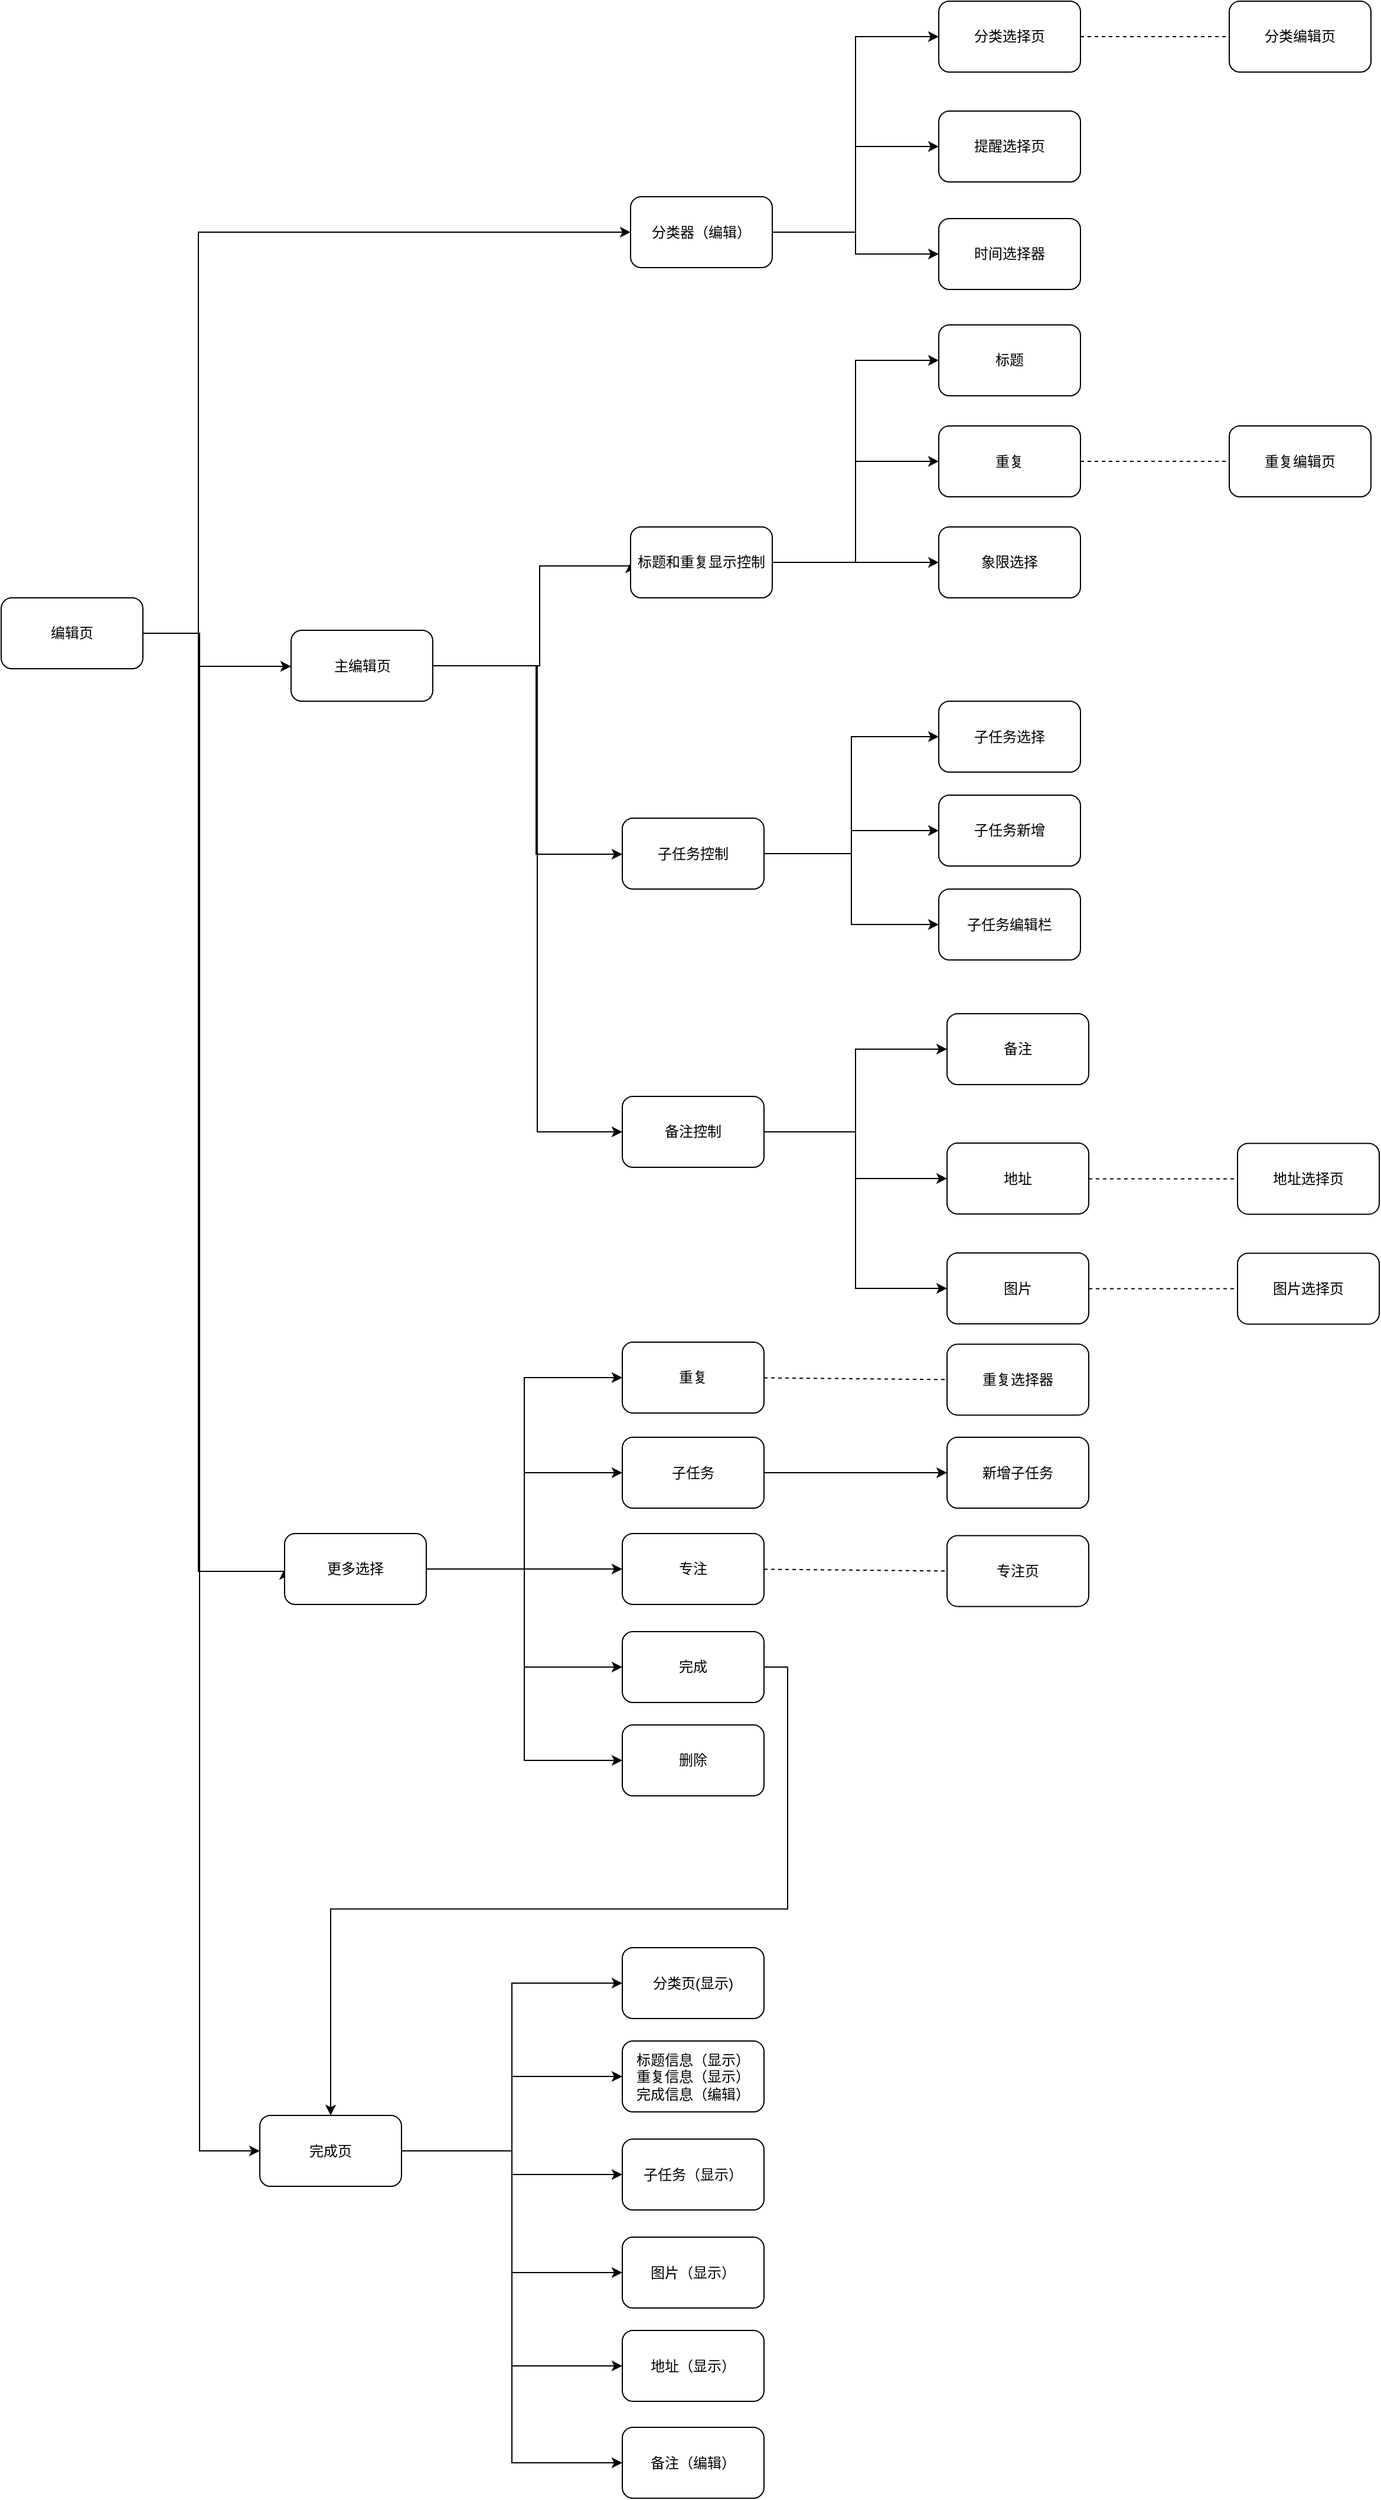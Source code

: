 <mxfile version="11.3.0" type="github" pages="2"><diagram id="E-EVaM0-mpI5BpCN-iP8" name="第 1 页"><mxGraphModel dx="1038" dy="1716" grid="0" gridSize="10" guides="1" tooltips="1" connect="1" arrows="1" fold="1" page="1" pageScale="1" pageWidth="827" pageHeight="1169" math="0" shadow="0"><root><mxCell id="0"/><mxCell id="1" parent="0"/><mxCell id="C4l90iyK_8GlOni1NGn3-2" style="edgeStyle=orthogonalEdgeStyle;rounded=0;orthogonalLoop=1;jettySize=auto;html=1;exitX=1;exitY=0.5;exitDx=0;exitDy=0;entryX=0;entryY=0.5;entryDx=0;entryDy=0;" edge="1" parent="1" source="C4l90iyK_8GlOni1NGn3-1" target="C4l90iyK_8GlOni1NGn3-3"><mxGeometry relative="1" as="geometry"><mxPoint x="233.2" y="131.2" as="targetPoint"/><Array as="points"><mxPoint x="234" y="377"/><mxPoint x="234" y="38"/></Array></mxGeometry></mxCell><mxCell id="C4l90iyK_8GlOni1NGn3-6" style="edgeStyle=orthogonalEdgeStyle;rounded=0;orthogonalLoop=1;jettySize=auto;html=1;exitX=1;exitY=0.5;exitDx=0;exitDy=0;" edge="1" parent="1" source="C4l90iyK_8GlOni1NGn3-1" target="C4l90iyK_8GlOni1NGn3-4"><mxGeometry relative="1" as="geometry"><Array as="points"><mxPoint x="235" y="377"/><mxPoint x="235" y="405"/></Array></mxGeometry></mxCell><mxCell id="C4l90iyK_8GlOni1NGn3-7" style="edgeStyle=orthogonalEdgeStyle;rounded=0;orthogonalLoop=1;jettySize=auto;html=1;exitX=1;exitY=0.5;exitDx=0;exitDy=0;entryX=0;entryY=0.5;entryDx=0;entryDy=0;" edge="1" parent="1" source="C4l90iyK_8GlOni1NGn3-1" target="C4l90iyK_8GlOni1NGn3-5"><mxGeometry relative="1" as="geometry"><Array as="points"><mxPoint x="235" y="377"/><mxPoint x="235" y="1662"/></Array></mxGeometry></mxCell><mxCell id="C4l90iyK_8GlOni1NGn3-24" style="edgeStyle=orthogonalEdgeStyle;rounded=0;orthogonalLoop=1;jettySize=auto;html=1;exitX=1;exitY=0.5;exitDx=0;exitDy=0;entryX=0;entryY=0.5;entryDx=0;entryDy=0;" edge="1" parent="1" source="C4l90iyK_8GlOni1NGn3-1" target="C4l90iyK_8GlOni1NGn3-23"><mxGeometry relative="1" as="geometry"><Array as="points"><mxPoint x="234" y="377"/><mxPoint x="234" y="1171"/></Array></mxGeometry></mxCell><mxCell id="C4l90iyK_8GlOni1NGn3-1" value="编辑页" style="rounded=1;whiteSpace=wrap;html=1;" vertex="1" parent="1"><mxGeometry x="67" y="347" width="120" height="60" as="geometry"/></mxCell><mxCell id="C4l90iyK_8GlOni1NGn3-66" style="edgeStyle=orthogonalEdgeStyle;rounded=0;orthogonalLoop=1;jettySize=auto;html=1;exitX=1;exitY=0.5;exitDx=0;exitDy=0;entryX=0;entryY=0.5;entryDx=0;entryDy=0;" edge="1" parent="1" source="C4l90iyK_8GlOni1NGn3-3" target="C4l90iyK_8GlOni1NGn3-60"><mxGeometry relative="1" as="geometry"/></mxCell><mxCell id="C4l90iyK_8GlOni1NGn3-67" style="edgeStyle=orthogonalEdgeStyle;rounded=0;orthogonalLoop=1;jettySize=auto;html=1;exitX=1;exitY=0.5;exitDx=0;exitDy=0;entryX=0;entryY=0.5;entryDx=0;entryDy=0;" edge="1" parent="1" source="C4l90iyK_8GlOni1NGn3-3" target="C4l90iyK_8GlOni1NGn3-61"><mxGeometry relative="1" as="geometry"/></mxCell><mxCell id="C4l90iyK_8GlOni1NGn3-68" style="edgeStyle=orthogonalEdgeStyle;rounded=0;orthogonalLoop=1;jettySize=auto;html=1;exitX=1;exitY=0.5;exitDx=0;exitDy=0;" edge="1" parent="1" source="C4l90iyK_8GlOni1NGn3-3" target="C4l90iyK_8GlOni1NGn3-64"><mxGeometry relative="1" as="geometry"/></mxCell><mxCell id="C4l90iyK_8GlOni1NGn3-3" value="分类器（编辑）" style="rounded=1;whiteSpace=wrap;html=1;" vertex="1" parent="1"><mxGeometry x="600" y="7.5" width="120" height="60" as="geometry"/></mxCell><mxCell id="C4l90iyK_8GlOni1NGn3-12" style="edgeStyle=orthogonalEdgeStyle;rounded=0;orthogonalLoop=1;jettySize=auto;html=1;exitX=1;exitY=0.5;exitDx=0;exitDy=0;entryX=0;entryY=0.5;entryDx=0;entryDy=0;" edge="1" parent="1" source="C4l90iyK_8GlOni1NGn3-4" target="C4l90iyK_8GlOni1NGn3-9"><mxGeometry relative="1" as="geometry"><Array as="points"><mxPoint x="523" y="405"/><mxPoint x="523" y="320"/></Array></mxGeometry></mxCell><mxCell id="C4l90iyK_8GlOni1NGn3-13" style="edgeStyle=orthogonalEdgeStyle;rounded=0;orthogonalLoop=1;jettySize=auto;html=1;exitX=1;exitY=0.5;exitDx=0;exitDy=0;" edge="1" parent="1" source="C4l90iyK_8GlOni1NGn3-4" target="C4l90iyK_8GlOni1NGn3-10"><mxGeometry relative="1" as="geometry"><Array as="points"><mxPoint x="520" y="405"/><mxPoint x="520" y="564"/></Array></mxGeometry></mxCell><mxCell id="C4l90iyK_8GlOni1NGn3-14" style="edgeStyle=orthogonalEdgeStyle;rounded=0;orthogonalLoop=1;jettySize=auto;html=1;exitX=1;exitY=0.5;exitDx=0;exitDy=0;entryX=0;entryY=0.5;entryDx=0;entryDy=0;" edge="1" parent="1" source="C4l90iyK_8GlOni1NGn3-4" target="C4l90iyK_8GlOni1NGn3-11"><mxGeometry relative="1" as="geometry"><Array as="points"><mxPoint x="521" y="405"/><mxPoint x="521" y="799"/></Array></mxGeometry></mxCell><mxCell id="C4l90iyK_8GlOni1NGn3-4" value="主编辑页" style="rounded=1;whiteSpace=wrap;html=1;" vertex="1" parent="1"><mxGeometry x="312.5" y="374.5" width="120" height="60" as="geometry"/></mxCell><mxCell id="C4l90iyK_8GlOni1NGn3-53" style="edgeStyle=orthogonalEdgeStyle;rounded=0;orthogonalLoop=1;jettySize=auto;html=1;exitX=1;exitY=0.5;exitDx=0;exitDy=0;entryX=0;entryY=0.5;entryDx=0;entryDy=0;" edge="1" parent="1" source="C4l90iyK_8GlOni1NGn3-5" target="C4l90iyK_8GlOni1NGn3-47"><mxGeometry relative="1" as="geometry"/></mxCell><mxCell id="C4l90iyK_8GlOni1NGn3-54" style="edgeStyle=orthogonalEdgeStyle;rounded=0;orthogonalLoop=1;jettySize=auto;html=1;exitX=1;exitY=0.5;exitDx=0;exitDy=0;entryX=0;entryY=0.5;entryDx=0;entryDy=0;" edge="1" parent="1" source="C4l90iyK_8GlOni1NGn3-5" target="C4l90iyK_8GlOni1NGn3-48"><mxGeometry relative="1" as="geometry"/></mxCell><mxCell id="C4l90iyK_8GlOni1NGn3-55" style="edgeStyle=orthogonalEdgeStyle;rounded=0;orthogonalLoop=1;jettySize=auto;html=1;exitX=1;exitY=0.5;exitDx=0;exitDy=0;" edge="1" parent="1" source="C4l90iyK_8GlOni1NGn3-5" target="C4l90iyK_8GlOni1NGn3-49"><mxGeometry relative="1" as="geometry"/></mxCell><mxCell id="C4l90iyK_8GlOni1NGn3-56" style="edgeStyle=orthogonalEdgeStyle;rounded=0;orthogonalLoop=1;jettySize=auto;html=1;exitX=1;exitY=0.5;exitDx=0;exitDy=0;entryX=0;entryY=0.5;entryDx=0;entryDy=0;" edge="1" parent="1" source="C4l90iyK_8GlOni1NGn3-5" target="C4l90iyK_8GlOni1NGn3-50"><mxGeometry relative="1" as="geometry"/></mxCell><mxCell id="C4l90iyK_8GlOni1NGn3-57" style="edgeStyle=orthogonalEdgeStyle;rounded=0;orthogonalLoop=1;jettySize=auto;html=1;exitX=1;exitY=0.5;exitDx=0;exitDy=0;entryX=0;entryY=0.5;entryDx=0;entryDy=0;" edge="1" parent="1" source="C4l90iyK_8GlOni1NGn3-5" target="C4l90iyK_8GlOni1NGn3-51"><mxGeometry relative="1" as="geometry"/></mxCell><mxCell id="C4l90iyK_8GlOni1NGn3-58" style="edgeStyle=orthogonalEdgeStyle;rounded=0;orthogonalLoop=1;jettySize=auto;html=1;exitX=1;exitY=0.5;exitDx=0;exitDy=0;entryX=0;entryY=0.5;entryDx=0;entryDy=0;" edge="1" parent="1" source="C4l90iyK_8GlOni1NGn3-5" target="C4l90iyK_8GlOni1NGn3-52"><mxGeometry relative="1" as="geometry"/></mxCell><mxCell id="C4l90iyK_8GlOni1NGn3-5" value="完成页" style="rounded=1;whiteSpace=wrap;html=1;" vertex="1" parent="1"><mxGeometry x="286" y="1631.5" width="120" height="60" as="geometry"/></mxCell><mxCell id="C4l90iyK_8GlOni1NGn3-85" style="edgeStyle=orthogonalEdgeStyle;rounded=0;orthogonalLoop=1;jettySize=auto;html=1;exitX=1;exitY=0.5;exitDx=0;exitDy=0;entryX=0;entryY=0.5;entryDx=0;entryDy=0;" edge="1" parent="1" source="C4l90iyK_8GlOni1NGn3-9" target="C4l90iyK_8GlOni1NGn3-15"><mxGeometry relative="1" as="geometry"/></mxCell><mxCell id="C4l90iyK_8GlOni1NGn3-86" style="edgeStyle=orthogonalEdgeStyle;rounded=0;orthogonalLoop=1;jettySize=auto;html=1;exitX=1;exitY=0.5;exitDx=0;exitDy=0;entryX=0;entryY=0.5;entryDx=0;entryDy=0;" edge="1" parent="1" source="C4l90iyK_8GlOni1NGn3-9" target="C4l90iyK_8GlOni1NGn3-16"><mxGeometry relative="1" as="geometry"/></mxCell><mxCell id="C4l90iyK_8GlOni1NGn3-87" style="edgeStyle=orthogonalEdgeStyle;rounded=0;orthogonalLoop=1;jettySize=auto;html=1;exitX=1;exitY=0.5;exitDx=0;exitDy=0;entryX=0;entryY=0.5;entryDx=0;entryDy=0;" edge="1" parent="1" source="C4l90iyK_8GlOni1NGn3-9" target="C4l90iyK_8GlOni1NGn3-20"><mxGeometry relative="1" as="geometry"/></mxCell><mxCell id="C4l90iyK_8GlOni1NGn3-9" value="标题和重复显示控制" style="rounded=1;whiteSpace=wrap;html=1;" vertex="1" parent="1"><mxGeometry x="600" y="287" width="120" height="60" as="geometry"/></mxCell><mxCell id="C4l90iyK_8GlOni1NGn3-28" style="edgeStyle=orthogonalEdgeStyle;rounded=0;orthogonalLoop=1;jettySize=auto;html=1;exitX=1;exitY=0.5;exitDx=0;exitDy=0;entryX=0;entryY=0.5;entryDx=0;entryDy=0;" edge="1" parent="1" source="C4l90iyK_8GlOni1NGn3-10" target="C4l90iyK_8GlOni1NGn3-25"><mxGeometry relative="1" as="geometry"/></mxCell><mxCell id="C4l90iyK_8GlOni1NGn3-29" style="edgeStyle=orthogonalEdgeStyle;rounded=0;orthogonalLoop=1;jettySize=auto;html=1;exitX=1;exitY=0.5;exitDx=0;exitDy=0;" edge="1" parent="1" source="C4l90iyK_8GlOni1NGn3-10" target="C4l90iyK_8GlOni1NGn3-27"><mxGeometry relative="1" as="geometry"/></mxCell><mxCell id="C4l90iyK_8GlOni1NGn3-30" style="edgeStyle=orthogonalEdgeStyle;rounded=0;orthogonalLoop=1;jettySize=auto;html=1;exitX=1;exitY=0.5;exitDx=0;exitDy=0;entryX=0;entryY=0.5;entryDx=0;entryDy=0;" edge="1" parent="1" source="C4l90iyK_8GlOni1NGn3-10" target="C4l90iyK_8GlOni1NGn3-26"><mxGeometry relative="1" as="geometry"/></mxCell><mxCell id="C4l90iyK_8GlOni1NGn3-10" value="子任务控制" style="rounded=1;whiteSpace=wrap;html=1;" vertex="1" parent="1"><mxGeometry x="593" y="533.5" width="120" height="60" as="geometry"/></mxCell><mxCell id="C4l90iyK_8GlOni1NGn3-34" style="edgeStyle=orthogonalEdgeStyle;rounded=0;orthogonalLoop=1;jettySize=auto;html=1;exitX=1;exitY=0.5;exitDx=0;exitDy=0;entryX=0;entryY=0.5;entryDx=0;entryDy=0;" edge="1" parent="1" source="C4l90iyK_8GlOni1NGn3-11" target="C4l90iyK_8GlOni1NGn3-31"><mxGeometry relative="1" as="geometry"/></mxCell><mxCell id="C4l90iyK_8GlOni1NGn3-35" style="edgeStyle=orthogonalEdgeStyle;rounded=0;orthogonalLoop=1;jettySize=auto;html=1;exitX=1;exitY=0.5;exitDx=0;exitDy=0;entryX=0;entryY=0.5;entryDx=0;entryDy=0;" edge="1" parent="1" source="C4l90iyK_8GlOni1NGn3-11" target="C4l90iyK_8GlOni1NGn3-32"><mxGeometry relative="1" as="geometry"/></mxCell><mxCell id="C4l90iyK_8GlOni1NGn3-36" style="edgeStyle=orthogonalEdgeStyle;rounded=0;orthogonalLoop=1;jettySize=auto;html=1;exitX=1;exitY=0.5;exitDx=0;exitDy=0;entryX=0;entryY=0.5;entryDx=0;entryDy=0;" edge="1" parent="1" source="C4l90iyK_8GlOni1NGn3-11" target="C4l90iyK_8GlOni1NGn3-33"><mxGeometry relative="1" as="geometry"/></mxCell><mxCell id="C4l90iyK_8GlOni1NGn3-11" value="备注控制" style="rounded=1;whiteSpace=wrap;html=1;" vertex="1" parent="1"><mxGeometry x="593" y="769" width="120" height="60" as="geometry"/></mxCell><mxCell id="C4l90iyK_8GlOni1NGn3-15" value="标题" style="rounded=1;whiteSpace=wrap;html=1;" vertex="1" parent="1"><mxGeometry x="861" y="116" width="120" height="60" as="geometry"/></mxCell><mxCell id="C4l90iyK_8GlOni1NGn3-16" value="重复" style="rounded=1;whiteSpace=wrap;html=1;" vertex="1" parent="1"><mxGeometry x="861" y="201.5" width="120" height="60" as="geometry"/></mxCell><mxCell id="C4l90iyK_8GlOni1NGn3-20" value="象限选择" style="rounded=1;whiteSpace=wrap;html=1;" vertex="1" parent="1"><mxGeometry x="861" y="287" width="120" height="60" as="geometry"/></mxCell><mxCell id="C4l90iyK_8GlOni1NGn3-88" style="edgeStyle=orthogonalEdgeStyle;rounded=0;orthogonalLoop=1;jettySize=auto;html=1;exitX=1;exitY=0.5;exitDx=0;exitDy=0;" edge="1" parent="1" source="C4l90iyK_8GlOni1NGn3-23" target="C4l90iyK_8GlOni1NGn3-39"><mxGeometry relative="1" as="geometry"/></mxCell><mxCell id="C4l90iyK_8GlOni1NGn3-89" style="edgeStyle=orthogonalEdgeStyle;rounded=0;orthogonalLoop=1;jettySize=auto;html=1;exitX=1;exitY=0.5;exitDx=0;exitDy=0;entryX=0;entryY=0.5;entryDx=0;entryDy=0;" edge="1" parent="1" source="C4l90iyK_8GlOni1NGn3-23" target="C4l90iyK_8GlOni1NGn3-37"><mxGeometry relative="1" as="geometry"/></mxCell><mxCell id="C4l90iyK_8GlOni1NGn3-90" style="edgeStyle=orthogonalEdgeStyle;rounded=0;orthogonalLoop=1;jettySize=auto;html=1;exitX=1;exitY=0.5;exitDx=0;exitDy=0;entryX=0;entryY=0.5;entryDx=0;entryDy=0;" edge="1" parent="1" source="C4l90iyK_8GlOni1NGn3-23" target="C4l90iyK_8GlOni1NGn3-40"><mxGeometry relative="1" as="geometry"/></mxCell><mxCell id="C4l90iyK_8GlOni1NGn3-91" style="edgeStyle=orthogonalEdgeStyle;rounded=0;orthogonalLoop=1;jettySize=auto;html=1;exitX=1;exitY=0.5;exitDx=0;exitDy=0;entryX=0;entryY=0.5;entryDx=0;entryDy=0;" edge="1" parent="1" source="C4l90iyK_8GlOni1NGn3-23" target="C4l90iyK_8GlOni1NGn3-38"><mxGeometry relative="1" as="geometry"/></mxCell><mxCell id="C4l90iyK_8GlOni1NGn3-92" style="edgeStyle=orthogonalEdgeStyle;rounded=0;orthogonalLoop=1;jettySize=auto;html=1;exitX=1;exitY=0.5;exitDx=0;exitDy=0;entryX=0;entryY=0.5;entryDx=0;entryDy=0;" edge="1" parent="1" source="C4l90iyK_8GlOni1NGn3-23" target="C4l90iyK_8GlOni1NGn3-41"><mxGeometry relative="1" as="geometry"/></mxCell><mxCell id="C4l90iyK_8GlOni1NGn3-23" value="更多选择" style="rounded=1;whiteSpace=wrap;html=1;" vertex="1" parent="1"><mxGeometry x="307" y="1139" width="120" height="60" as="geometry"/></mxCell><mxCell id="C4l90iyK_8GlOni1NGn3-25" value="子任务选择" style="rounded=1;whiteSpace=wrap;html=1;" vertex="1" parent="1"><mxGeometry x="861" y="434.5" width="120" height="60" as="geometry"/></mxCell><mxCell id="C4l90iyK_8GlOni1NGn3-26" value="子任务编辑栏" style="rounded=1;whiteSpace=wrap;html=1;" vertex="1" parent="1"><mxGeometry x="861" y="593.5" width="120" height="60" as="geometry"/></mxCell><mxCell id="C4l90iyK_8GlOni1NGn3-27" value="子任务新增" style="rounded=1;whiteSpace=wrap;html=1;" vertex="1" parent="1"><mxGeometry x="861" y="514" width="120" height="60" as="geometry"/></mxCell><mxCell id="C4l90iyK_8GlOni1NGn3-31" value="备注" style="rounded=1;whiteSpace=wrap;html=1;" vertex="1" parent="1"><mxGeometry x="868" y="699" width="120" height="60" as="geometry"/></mxCell><mxCell id="C4l90iyK_8GlOni1NGn3-32" value="地址" style="rounded=1;whiteSpace=wrap;html=1;" vertex="1" parent="1"><mxGeometry x="868" y="808.5" width="120" height="60" as="geometry"/></mxCell><mxCell id="C4l90iyK_8GlOni1NGn3-33" value="图片" style="rounded=1;whiteSpace=wrap;html=1;" vertex="1" parent="1"><mxGeometry x="868" y="901.5" width="120" height="60" as="geometry"/></mxCell><mxCell id="C4l90iyK_8GlOni1NGn3-37" value="重复" style="rounded=1;whiteSpace=wrap;html=1;" vertex="1" parent="1"><mxGeometry x="593" y="977" width="120" height="60" as="geometry"/></mxCell><mxCell id="C4l90iyK_8GlOni1NGn3-84" style="edgeStyle=orthogonalEdgeStyle;rounded=0;orthogonalLoop=1;jettySize=auto;html=1;exitX=1;exitY=0.5;exitDx=0;exitDy=0;" edge="1" parent="1" source="C4l90iyK_8GlOni1NGn3-38" target="C4l90iyK_8GlOni1NGn3-83"><mxGeometry relative="1" as="geometry"/></mxCell><mxCell id="C4l90iyK_8GlOni1NGn3-38" value="子任务" style="rounded=1;whiteSpace=wrap;html=1;" vertex="1" parent="1"><mxGeometry x="593" y="1057.5" width="120" height="60" as="geometry"/></mxCell><mxCell id="C4l90iyK_8GlOni1NGn3-39" value="专注" style="rounded=1;whiteSpace=wrap;html=1;" vertex="1" parent="1"><mxGeometry x="593" y="1139" width="120" height="60" as="geometry"/></mxCell><mxCell id="C4l90iyK_8GlOni1NGn3-82" style="edgeStyle=orthogonalEdgeStyle;rounded=0;orthogonalLoop=1;jettySize=auto;html=1;exitX=1;exitY=0.5;exitDx=0;exitDy=0;entryX=0.5;entryY=0;entryDx=0;entryDy=0;" edge="1" parent="1" source="C4l90iyK_8GlOni1NGn3-40" target="C4l90iyK_8GlOni1NGn3-5"><mxGeometry relative="1" as="geometry"/></mxCell><mxCell id="C4l90iyK_8GlOni1NGn3-40" value="完成" style="rounded=1;whiteSpace=wrap;html=1;" vertex="1" parent="1"><mxGeometry x="593" y="1222" width="120" height="60" as="geometry"/></mxCell><mxCell id="C4l90iyK_8GlOni1NGn3-41" value="删除" style="rounded=1;whiteSpace=wrap;html=1;" vertex="1" parent="1"><mxGeometry x="593" y="1301" width="120" height="60" as="geometry"/></mxCell><mxCell id="C4l90iyK_8GlOni1NGn3-47" value="分类页(显示)" style="rounded=1;whiteSpace=wrap;html=1;" vertex="1" parent="1"><mxGeometry x="593" y="1489.5" width="120" height="60" as="geometry"/></mxCell><mxCell id="C4l90iyK_8GlOni1NGn3-48" value="标题信息（显示）&lt;br&gt;重复信息（显示）&lt;br&gt;完成信息（编辑）" style="rounded=1;whiteSpace=wrap;html=1;" vertex="1" parent="1"><mxGeometry x="593" y="1568.5" width="120" height="60" as="geometry"/></mxCell><mxCell id="C4l90iyK_8GlOni1NGn3-49" value="子任务（显示）" style="rounded=1;whiteSpace=wrap;html=1;" vertex="1" parent="1"><mxGeometry x="593" y="1651.5" width="120" height="60" as="geometry"/></mxCell><mxCell id="C4l90iyK_8GlOni1NGn3-50" value="图片（显示）" style="rounded=1;whiteSpace=wrap;html=1;" vertex="1" parent="1"><mxGeometry x="593" y="1734.5" width="120" height="60" as="geometry"/></mxCell><mxCell id="C4l90iyK_8GlOni1NGn3-51" value="地址（显示）" style="rounded=1;whiteSpace=wrap;html=1;" vertex="1" parent="1"><mxGeometry x="593" y="1813.5" width="120" height="60" as="geometry"/></mxCell><mxCell id="C4l90iyK_8GlOni1NGn3-52" value="备注（编辑）" style="rounded=1;whiteSpace=wrap;html=1;" vertex="1" parent="1"><mxGeometry x="593" y="1895.5" width="120" height="60" as="geometry"/></mxCell><mxCell id="C4l90iyK_8GlOni1NGn3-60" value="分类选择页" style="rounded=1;whiteSpace=wrap;html=1;" vertex="1" parent="1"><mxGeometry x="861" y="-158" width="120" height="60" as="geometry"/></mxCell><mxCell id="C4l90iyK_8GlOni1NGn3-61" value="提醒选择页" style="rounded=1;whiteSpace=wrap;html=1;" vertex="1" parent="1"><mxGeometry x="861" y="-65" width="120" height="60" as="geometry"/></mxCell><mxCell id="C4l90iyK_8GlOni1NGn3-64" value="时间选择器" style="rounded=1;whiteSpace=wrap;html=1;" vertex="1" parent="1"><mxGeometry x="861" y="26" width="120" height="60" as="geometry"/></mxCell><mxCell id="C4l90iyK_8GlOni1NGn3-69" value="分类编辑页" style="rounded=1;whiteSpace=wrap;html=1;" vertex="1" parent="1"><mxGeometry x="1107" y="-158" width="120" height="60" as="geometry"/></mxCell><mxCell id="C4l90iyK_8GlOni1NGn3-71" value="" style="endArrow=none;dashed=1;html=1;entryX=0;entryY=0.5;entryDx=0;entryDy=0;exitX=1;exitY=0.5;exitDx=0;exitDy=0;" edge="1" parent="1" source="C4l90iyK_8GlOni1NGn3-60" target="C4l90iyK_8GlOni1NGn3-69"><mxGeometry width="50" height="50" relative="1" as="geometry"><mxPoint x="1051" y="-35" as="sourcePoint"/><mxPoint x="1101" y="-85" as="targetPoint"/></mxGeometry></mxCell><mxCell id="C4l90iyK_8GlOni1NGn3-72" value="重复编辑页" style="rounded=1;whiteSpace=wrap;html=1;" vertex="1" parent="1"><mxGeometry x="1107" y="201.5" width="120" height="60" as="geometry"/></mxCell><mxCell id="C4l90iyK_8GlOni1NGn3-73" value="" style="endArrow=none;dashed=1;html=1;entryX=0;entryY=0.5;entryDx=0;entryDy=0;exitX=1;exitY=0.5;exitDx=0;exitDy=0;" edge="1" parent="1" target="C4l90iyK_8GlOni1NGn3-72" source="C4l90iyK_8GlOni1NGn3-16"><mxGeometry width="50" height="50" relative="1" as="geometry"><mxPoint x="984" y="225" as="sourcePoint"/><mxPoint x="1104" y="268" as="targetPoint"/></mxGeometry></mxCell><mxCell id="C4l90iyK_8GlOni1NGn3-74" value="地址选择页" style="rounded=1;whiteSpace=wrap;html=1;" vertex="1" parent="1"><mxGeometry x="1114" y="808.7" width="120" height="60" as="geometry"/></mxCell><mxCell id="C4l90iyK_8GlOni1NGn3-75" value="" style="endArrow=none;dashed=1;html=1;entryX=0;entryY=0.5;entryDx=0;entryDy=0;exitX=1;exitY=0.5;exitDx=0;exitDy=0;" edge="1" parent="1" target="C4l90iyK_8GlOni1NGn3-74"><mxGeometry width="50" height="50" relative="1" as="geometry"><mxPoint x="988" y="838.7" as="sourcePoint"/><mxPoint x="1111" y="875.2" as="targetPoint"/></mxGeometry></mxCell><mxCell id="C4l90iyK_8GlOni1NGn3-76" value="图片选择页" style="rounded=1;whiteSpace=wrap;html=1;" vertex="1" parent="1"><mxGeometry x="1114" y="901.7" width="120" height="60" as="geometry"/></mxCell><mxCell id="C4l90iyK_8GlOni1NGn3-77" value="" style="endArrow=none;dashed=1;html=1;entryX=0;entryY=0.5;entryDx=0;entryDy=0;exitX=1;exitY=0.5;exitDx=0;exitDy=0;" edge="1" parent="1" target="C4l90iyK_8GlOni1NGn3-76"><mxGeometry width="50" height="50" relative="1" as="geometry"><mxPoint x="988" y="931.7" as="sourcePoint"/><mxPoint x="1111" y="968.2" as="targetPoint"/></mxGeometry></mxCell><mxCell id="C4l90iyK_8GlOni1NGn3-78" value="重复选择器" style="rounded=1;whiteSpace=wrap;html=1;" vertex="1" parent="1"><mxGeometry x="868" y="978.7" width="120" height="60" as="geometry"/></mxCell><mxCell id="C4l90iyK_8GlOni1NGn3-79" value="" style="endArrow=none;dashed=1;html=1;entryX=0;entryY=0.5;entryDx=0;entryDy=0;exitX=1;exitY=0.5;exitDx=0;exitDy=0;" edge="1" parent="1" target="C4l90iyK_8GlOni1NGn3-78"><mxGeometry width="50" height="50" relative="1" as="geometry"><mxPoint x="713" y="1007.2" as="sourcePoint"/><mxPoint x="836" y="1043.7" as="targetPoint"/></mxGeometry></mxCell><mxCell id="C4l90iyK_8GlOni1NGn3-80" value="专注页" style="rounded=1;whiteSpace=wrap;html=1;" vertex="1" parent="1"><mxGeometry x="868" y="1140.7" width="120" height="60" as="geometry"/></mxCell><mxCell id="C4l90iyK_8GlOni1NGn3-81" value="" style="endArrow=none;dashed=1;html=1;entryX=0;entryY=0.5;entryDx=0;entryDy=0;exitX=1;exitY=0.5;exitDx=0;exitDy=0;" edge="1" parent="1" target="C4l90iyK_8GlOni1NGn3-80"><mxGeometry width="50" height="50" relative="1" as="geometry"><mxPoint x="713" y="1169.2" as="sourcePoint"/><mxPoint x="836" y="1205.7" as="targetPoint"/></mxGeometry></mxCell><mxCell id="C4l90iyK_8GlOni1NGn3-83" value="新增子任务" style="rounded=1;whiteSpace=wrap;html=1;" vertex="1" parent="1"><mxGeometry x="868" y="1057.5" width="120" height="60" as="geometry"/></mxCell></root></mxGraphModel></diagram><diagram id="rypONze8EaRUOu0Riv3M" name="第 2 页"><mxGraphModel dx="1038" dy="1716" grid="0" gridSize="10" guides="1" tooltips="1" connect="1" arrows="1" fold="1" page="1" pageScale="1" pageWidth="827" pageHeight="1169" math="0" shadow="0"><root><mxCell id="2_CleaWj6bmoGQYZJn0n-0"/><mxCell id="2_CleaWj6bmoGQYZJn0n-1" parent="2_CleaWj6bmoGQYZJn0n-0"/><mxCell id="vnyB6aosU0FdPd92mv6U-2" style="edgeStyle=orthogonalEdgeStyle;rounded=0;orthogonalLoop=1;jettySize=auto;html=1;exitX=1;exitY=0.5;exitDx=0;exitDy=0;entryX=0;entryY=0.5;entryDx=0;entryDy=0;" edge="1" parent="2_CleaWj6bmoGQYZJn0n-1" source="vnyB6aosU0FdPd92mv6U-0" target="vnyB6aosU0FdPd92mv6U-1"><mxGeometry relative="1" as="geometry"/></mxCell><mxCell id="vnyB6aosU0FdPd92mv6U-13" style="edgeStyle=orthogonalEdgeStyle;rounded=0;orthogonalLoop=1;jettySize=auto;html=1;exitX=1;exitY=0.5;exitDx=0;exitDy=0;entryX=0;entryY=0.5;entryDx=0;entryDy=0;" edge="1" parent="2_CleaWj6bmoGQYZJn0n-1" source="vnyB6aosU0FdPd92mv6U-0" target="vnyB6aosU0FdPd92mv6U-12"><mxGeometry relative="1" as="geometry"/></mxCell><mxCell id="vnyB6aosU0FdPd92mv6U-0" value="编辑页" style="rounded=1;whiteSpace=wrap;html=1;" vertex="1" parent="2_CleaWj6bmoGQYZJn0n-1"><mxGeometry x="89.5" y="397.5" width="120" height="60" as="geometry"/></mxCell><mxCell id="vnyB6aosU0FdPd92mv6U-7" style="edgeStyle=orthogonalEdgeStyle;rounded=0;orthogonalLoop=1;jettySize=auto;html=1;exitX=1;exitY=0.5;exitDx=0;exitDy=0;entryX=0;entryY=0.5;entryDx=0;entryDy=0;" edge="1" parent="2_CleaWj6bmoGQYZJn0n-1" source="vnyB6aosU0FdPd92mv6U-1" target="vnyB6aosU0FdPd92mv6U-6"><mxGeometry relative="1" as="geometry"/></mxCell><mxCell id="vnyB6aosU0FdPd92mv6U-10" style="edgeStyle=orthogonalEdgeStyle;rounded=0;orthogonalLoop=1;jettySize=auto;html=1;exitX=1;exitY=0.5;exitDx=0;exitDy=0;entryX=0;entryY=0.5;entryDx=0;entryDy=0;" edge="1" parent="2_CleaWj6bmoGQYZJn0n-1" source="vnyB6aosU0FdPd92mv6U-1" target="vnyB6aosU0FdPd92mv6U-8"><mxGeometry relative="1" as="geometry"/></mxCell><mxCell id="vnyB6aosU0FdPd92mv6U-1" value="上滑" style="rounded=1;whiteSpace=wrap;html=1;" vertex="1" parent="2_CleaWj6bmoGQYZJn0n-1"><mxGeometry x="310.5" y="107.5" width="120" height="60" as="geometry"/></mxCell><mxCell id="vnyB6aosU0FdPd92mv6U-22" style="edgeStyle=orthogonalEdgeStyle;rounded=0;orthogonalLoop=1;jettySize=auto;html=1;exitX=1;exitY=0.5;exitDx=0;exitDy=0;entryX=0;entryY=0.5;entryDx=0;entryDy=0;" edge="1" parent="2_CleaWj6bmoGQYZJn0n-1" source="vnyB6aosU0FdPd92mv6U-6" target="vnyB6aosU0FdPd92mv6U-21"><mxGeometry relative="1" as="geometry"><Array as="points"><mxPoint x="744" y="-30"/><mxPoint x="744" y="-125"/></Array></mxGeometry></mxCell><mxCell id="vnyB6aosU0FdPd92mv6U-6" value="非满屏" style="rounded=1;whiteSpace=wrap;html=1;" vertex="1" parent="2_CleaWj6bmoGQYZJn0n-1"><mxGeometry x="579" y="-60" width="120" height="60" as="geometry"/></mxCell><mxCell id="vnyB6aosU0FdPd92mv6U-48" style="edgeStyle=orthogonalEdgeStyle;rounded=0;orthogonalLoop=1;jettySize=auto;html=1;exitX=1;exitY=0.5;exitDx=0;exitDy=0;strokeColor=none;" edge="1" parent="2_CleaWj6bmoGQYZJn0n-1" source="vnyB6aosU0FdPd92mv6U-8" target="vnyB6aosU0FdPd92mv6U-21"><mxGeometry relative="1" as="geometry"><Array as="points"><mxPoint x="699" y="15"/><mxPoint x="1046" y="15"/></Array></mxGeometry></mxCell><mxCell id="N2foUazIdI6LuL_Mavm7-0" style="edgeStyle=orthogonalEdgeStyle;rounded=0;orthogonalLoop=1;jettySize=auto;html=1;exitX=1;exitY=0.5;exitDx=0;exitDy=0;" edge="1" parent="2_CleaWj6bmoGQYZJn0n-1" source="vnyB6aosU0FdPd92mv6U-8" target="vnyB6aosU0FdPd92mv6U-25"><mxGeometry relative="1" as="geometry"/></mxCell><mxCell id="N2foUazIdI6LuL_Mavm7-2" style="edgeStyle=orthogonalEdgeStyle;rounded=0;orthogonalLoop=1;jettySize=auto;html=1;exitX=1;exitY=0.5;exitDx=0;exitDy=0;entryX=0;entryY=0.5;entryDx=0;entryDy=0;" edge="1" parent="2_CleaWj6bmoGQYZJn0n-1" source="vnyB6aosU0FdPd92mv6U-8" target="vnyB6aosU0FdPd92mv6U-23"><mxGeometry relative="1" as="geometry"><Array as="points"><mxPoint x="775" y="224"/><mxPoint x="775" y="87"/></Array></mxGeometry></mxCell><mxCell id="N2foUazIdI6LuL_Mavm7-3" style="edgeStyle=orthogonalEdgeStyle;rounded=0;orthogonalLoop=1;jettySize=auto;html=1;exitX=1;exitY=0.5;exitDx=0;exitDy=0;entryX=0;entryY=0.75;entryDx=0;entryDy=0;" edge="1" parent="2_CleaWj6bmoGQYZJn0n-1" source="vnyB6aosU0FdPd92mv6U-8" target="vnyB6aosU0FdPd92mv6U-21"><mxGeometry relative="1" as="geometry"><Array as="points"><mxPoint x="776" y="224"/><mxPoint x="776" y="-110"/></Array></mxGeometry></mxCell><mxCell id="vnyB6aosU0FdPd92mv6U-8" value="满屏" style="rounded=1;whiteSpace=wrap;html=1;" vertex="1" parent="2_CleaWj6bmoGQYZJn0n-1"><mxGeometry x="579" y="194" width="120" height="60" as="geometry"/></mxCell><mxCell id="vnyB6aosU0FdPd92mv6U-19" style="edgeStyle=orthogonalEdgeStyle;rounded=0;orthogonalLoop=1;jettySize=auto;html=1;exitX=1;exitY=0.5;exitDx=0;exitDy=0;entryX=0;entryY=0.5;entryDx=0;entryDy=0;" edge="1" parent="2_CleaWj6bmoGQYZJn0n-1" source="vnyB6aosU0FdPd92mv6U-12" target="vnyB6aosU0FdPd92mv6U-18"><mxGeometry relative="1" as="geometry"/></mxCell><mxCell id="vnyB6aosU0FdPd92mv6U-20" style="edgeStyle=orthogonalEdgeStyle;rounded=0;orthogonalLoop=1;jettySize=auto;html=1;exitX=1;exitY=0.5;exitDx=0;exitDy=0;entryX=0;entryY=0.5;entryDx=0;entryDy=0;" edge="1" parent="2_CleaWj6bmoGQYZJn0n-1" source="vnyB6aosU0FdPd92mv6U-12" target="vnyB6aosU0FdPd92mv6U-14"><mxGeometry relative="1" as="geometry"/></mxCell><mxCell id="vnyB6aosU0FdPd92mv6U-12" value="下滑" style="rounded=1;whiteSpace=wrap;html=1;" vertex="1" parent="2_CleaWj6bmoGQYZJn0n-1"><mxGeometry x="310.5" y="735.8" width="120" height="60" as="geometry"/></mxCell><mxCell id="vnyB6aosU0FdPd92mv6U-45" style="edgeStyle=orthogonalEdgeStyle;rounded=0;orthogonalLoop=1;jettySize=auto;html=1;exitX=1;exitY=0.5;exitDx=0;exitDy=0;entryX=0;entryY=0.5;entryDx=0;entryDy=0;" edge="1" parent="2_CleaWj6bmoGQYZJn0n-1" source="vnyB6aosU0FdPd92mv6U-14" target="vnyB6aosU0FdPd92mv6U-36"><mxGeometry relative="1" as="geometry"><Array as="points"><mxPoint x="760" y="690"/><mxPoint x="760" y="592"/></Array></mxGeometry></mxCell><mxCell id="vnyB6aosU0FdPd92mv6U-46" style="edgeStyle=orthogonalEdgeStyle;rounded=0;orthogonalLoop=1;jettySize=auto;html=1;exitX=1;exitY=0.5;exitDx=0;exitDy=0;" edge="1" parent="2_CleaWj6bmoGQYZJn0n-1" source="vnyB6aosU0FdPd92mv6U-14" target="vnyB6aosU0FdPd92mv6U-37"><mxGeometry relative="1" as="geometry"><Array as="points"><mxPoint x="760" y="690"/><mxPoint x="760" y="737"/></Array></mxGeometry></mxCell><mxCell id="vnyB6aosU0FdPd92mv6U-47" style="edgeStyle=orthogonalEdgeStyle;rounded=0;orthogonalLoop=1;jettySize=auto;html=1;exitX=1;exitY=0.5;exitDx=0;exitDy=0;entryX=0;entryY=0.25;entryDx=0;entryDy=0;" edge="1" parent="2_CleaWj6bmoGQYZJn0n-1" source="vnyB6aosU0FdPd92mv6U-14" target="vnyB6aosU0FdPd92mv6U-38"><mxGeometry relative="1" as="geometry"><Array as="points"><mxPoint x="759" y="690"/><mxPoint x="759" y="905"/></Array></mxGeometry></mxCell><mxCell id="vnyB6aosU0FdPd92mv6U-14" value="满屏" style="rounded=1;whiteSpace=wrap;html=1;" vertex="1" parent="2_CleaWj6bmoGQYZJn0n-1"><mxGeometry x="579" y="659.8" width="120" height="60" as="geometry"/></mxCell><mxCell id="vnyB6aosU0FdPd92mv6U-44" style="edgeStyle=orthogonalEdgeStyle;rounded=0;orthogonalLoop=1;jettySize=auto;html=1;exitX=1;exitY=0.75;exitDx=0;exitDy=0;entryX=0;entryY=0.75;entryDx=0;entryDy=0;" edge="1" parent="2_CleaWj6bmoGQYZJn0n-1" source="vnyB6aosU0FdPd92mv6U-18" target="vnyB6aosU0FdPd92mv6U-38"><mxGeometry relative="1" as="geometry"/></mxCell><mxCell id="vnyB6aosU0FdPd92mv6U-18" value="非满屏" style="rounded=1;whiteSpace=wrap;html=1;" vertex="1" parent="2_CleaWj6bmoGQYZJn0n-1"><mxGeometry x="579" y="889.6" width="120" height="60" as="geometry"/></mxCell><mxCell id="vnyB6aosU0FdPd92mv6U-21" value="整体上滑" style="rounded=1;whiteSpace=wrap;html=1;" vertex="1" parent="2_CleaWj6bmoGQYZJn0n-1"><mxGeometry x="985.8" y="-155" width="120" height="60" as="geometry"/></mxCell><mxCell id="vnyB6aosU0FdPd92mv6U-23" value="折叠" style="rounded=1;whiteSpace=wrap;html=1;" vertex="1" parent="2_CleaWj6bmoGQYZJn0n-1"><mxGeometry x="985.8" y="57" width="120" height="60" as="geometry"/></mxCell><mxCell id="vnyB6aosU0FdPd92mv6U-25" value="列表上滚" style="rounded=1;whiteSpace=wrap;html=1;" vertex="1" parent="2_CleaWj6bmoGQYZJn0n-1"><mxGeometry x="985.8" y="194" width="120" height="60" as="geometry"/></mxCell><mxCell id="vnyB6aosU0FdPd92mv6U-36" value="列表下滚" style="rounded=1;whiteSpace=wrap;html=1;" vertex="1" parent="2_CleaWj6bmoGQYZJn0n-1"><mxGeometry x="1000.8" y="561.5" width="120" height="60" as="geometry"/></mxCell><mxCell id="vnyB6aosU0FdPd92mv6U-37" value="展开折叠" style="rounded=1;whiteSpace=wrap;html=1;" vertex="1" parent="2_CleaWj6bmoGQYZJn0n-1"><mxGeometry x="1000.8" y="707" width="120" height="60" as="geometry"/></mxCell><mxCell id="vnyB6aosU0FdPd92mv6U-38" value="下滑关闭" style="rounded=1;whiteSpace=wrap;html=1;" vertex="1" parent="2_CleaWj6bmoGQYZJn0n-1"><mxGeometry x="1000.8" y="889.5" width="120" height="60" as="geometry"/></mxCell><mxCell id="N2foUazIdI6LuL_Mavm7-5" value="启动 || 下滑恢复&amp;nbsp;" style="text;html=1;strokeColor=none;fillColor=none;align=center;verticalAlign=middle;whiteSpace=wrap;rounded=0;" vertex="1" parent="2_CleaWj6bmoGQYZJn0n-1"><mxGeometry x="799" y="-105" width="158" height="20" as="geometry"/></mxCell><mxCell id="N2foUazIdI6LuL_Mavm7-6" value="启动 || 下滑恢复&amp;nbsp;" style="text;html=1;strokeColor=none;fillColor=none;align=center;verticalAlign=middle;whiteSpace=wrap;rounded=0;" vertex="1" parent="2_CleaWj6bmoGQYZJn0n-1"><mxGeometry x="789" y="-145" width="158" height="20" as="geometry"/></mxCell><mxCell id="N2foUazIdI6LuL_Mavm7-7" value="列表页高度小于分类页顶部" style="text;html=1;strokeColor=none;fillColor=none;align=center;verticalAlign=middle;whiteSpace=wrap;rounded=0;" vertex="1" parent="2_CleaWj6bmoGQYZJn0n-1"><mxGeometry x="789" y="67" width="158" height="20" as="geometry"/></mxCell><mxCell id="N2foUazIdI6LuL_Mavm7-8" value="列表页高度大于原始高度" style="text;html=1;strokeColor=none;fillColor=none;align=center;verticalAlign=middle;whiteSpace=wrap;rounded=0;" vertex="1" parent="2_CleaWj6bmoGQYZJn0n-1"><mxGeometry x="789" y="87.5" width="158" height="20" as="geometry"/></mxCell><mxCell id="N2foUazIdI6LuL_Mavm7-9" value="列表页高度等于分类页顶部" style="text;html=1;strokeColor=none;fillColor=none;align=center;verticalAlign=middle;whiteSpace=wrap;rounded=0;" vertex="1" parent="2_CleaWj6bmoGQYZJn0n-1"><mxGeometry x="789" y="194" width="158" height="20" as="geometry"/></mxCell><mxCell id="N2foUazIdI6LuL_Mavm7-11" value="列表页高度等于分类页顶部&amp;amp;&amp;amp; 列表非显示第一项" style="text;html=1;strokeColor=none;fillColor=none;align=center;verticalAlign=middle;whiteSpace=wrap;rounded=0;" vertex="1" parent="2_CleaWj6bmoGQYZJn0n-1"><mxGeometry x="789" y="564" width="158" height="20" as="geometry"/></mxCell><mxCell id="N2foUazIdI6LuL_Mavm7-14" value="列表页高度小于分类页顶部" style="text;html=1;strokeColor=none;fillColor=none;align=center;verticalAlign=middle;whiteSpace=wrap;rounded=0;" vertex="1" parent="2_CleaWj6bmoGQYZJn0n-1"><mxGeometry x="799" y="715.5" width="158" height="20" as="geometry"/></mxCell><mxCell id="N2foUazIdI6LuL_Mavm7-15" value="列表页高度大于原始高度" style="text;html=1;strokeColor=none;fillColor=none;align=center;verticalAlign=middle;whiteSpace=wrap;rounded=0;" vertex="1" parent="2_CleaWj6bmoGQYZJn0n-1"><mxGeometry x="799" y="736" width="158" height="20" as="geometry"/></mxCell><mxCell id="N2foUazIdI6LuL_Mavm7-16" value="列表页高度等于原始高度" style="text;html=1;strokeColor=none;fillColor=none;align=center;verticalAlign=middle;whiteSpace=wrap;rounded=0;" vertex="1" parent="2_CleaWj6bmoGQYZJn0n-1"><mxGeometry x="799" y="879.5" width="158" height="20" as="geometry"/></mxCell></root></mxGraphModel></diagram></mxfile>